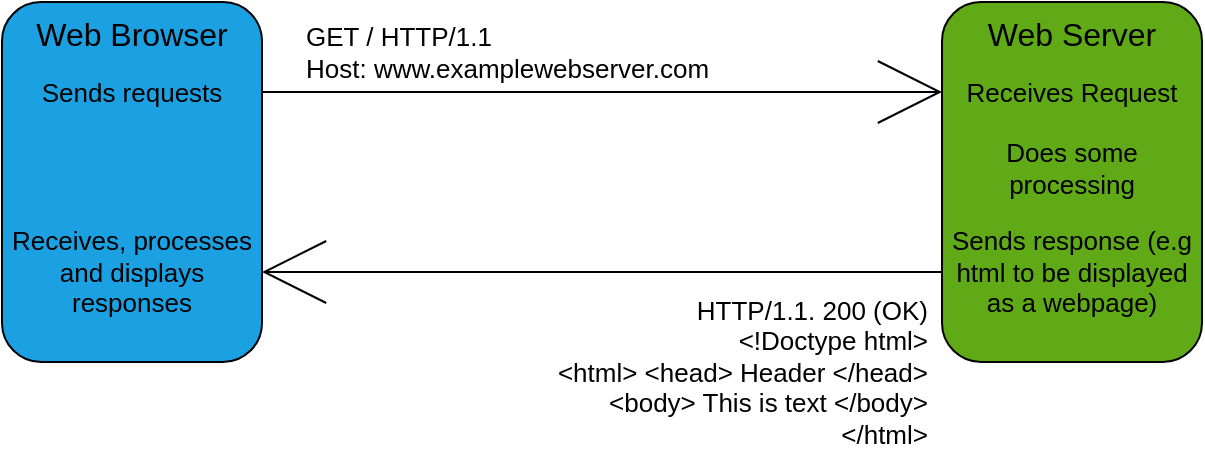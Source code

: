 <mxfile>
    <diagram id="nmac82fc1uMjFz-vWk6l" name="Page-1">
        <mxGraphModel dx="1135" dy="1122" grid="1" gridSize="10" guides="1" tooltips="1" connect="1" arrows="1" fold="1" page="1" pageScale="1" pageWidth="850" pageHeight="1100" math="0" shadow="0">
            <root>
                <mxCell id="0"/>
                <mxCell id="1" parent="0"/>
                <mxCell id="4" style="edgeStyle=none;html=1;exitX=1;exitY=0.25;exitDx=0;exitDy=0;entryX=0;entryY=0.25;entryDx=0;entryDy=0;endArrow=open;endFill=0;endSize=30;" edge="1" parent="1" source="2" target="3">
                    <mxGeometry relative="1" as="geometry"/>
                </mxCell>
                <mxCell id="2" value="Web Browser" style="rounded=1;whiteSpace=wrap;html=1;fontSize=16;verticalAlign=top;fillColor=#1ba1e2;fontColor=#000000;strokeColor=#000000;" vertex="1" parent="1">
                    <mxGeometry x="80" y="60" width="130" height="180" as="geometry"/>
                </mxCell>
                <mxCell id="5" style="edgeStyle=none;html=1;exitX=0;exitY=0.75;exitDx=0;exitDy=0;entryX=1;entryY=0.75;entryDx=0;entryDy=0;endArrow=open;endFill=0;endSize=30;" edge="1" parent="1" source="3" target="2">
                    <mxGeometry relative="1" as="geometry"/>
                </mxCell>
                <mxCell id="3" value="Web Server" style="rounded=1;whiteSpace=wrap;html=1;fontSize=16;verticalAlign=top;strokeColor=#000000;fillColor=#60a917;fontColor=#000000;" vertex="1" parent="1">
                    <mxGeometry x="550" y="60" width="130" height="180" as="geometry"/>
                </mxCell>
                <mxCell id="6" value="Sends requests" style="text;html=1;strokeColor=none;fillColor=none;align=center;verticalAlign=middle;whiteSpace=wrap;rounded=0;fontSize=13;fontColor=#000000;" vertex="1" parent="1">
                    <mxGeometry x="80" y="90" width="130" height="30" as="geometry"/>
                </mxCell>
                <mxCell id="7" value="Receives, processes and displays responses" style="text;html=1;strokeColor=none;fillColor=none;align=center;verticalAlign=middle;whiteSpace=wrap;rounded=0;fontSize=13;fontColor=#000000;" vertex="1" parent="1">
                    <mxGeometry x="80" y="180" width="130" height="30" as="geometry"/>
                </mxCell>
                <mxCell id="8" value="Receives Request" style="text;html=1;strokeColor=none;fillColor=none;align=center;verticalAlign=middle;whiteSpace=wrap;rounded=0;fontSize=13;fontColor=#000000;" vertex="1" parent="1">
                    <mxGeometry x="550" y="90" width="130" height="30" as="geometry"/>
                </mxCell>
                <mxCell id="9" value="Does some processing" style="text;html=1;strokeColor=none;fillColor=none;align=center;verticalAlign=middle;whiteSpace=wrap;rounded=0;fontSize=13;fontColor=#000000;" vertex="1" parent="1">
                    <mxGeometry x="550" y="128" width="130" height="30" as="geometry"/>
                </mxCell>
                <mxCell id="10" value="Sends response (e.g html to be displayed as a webpage)" style="text;html=1;strokeColor=none;fillColor=none;align=center;verticalAlign=middle;whiteSpace=wrap;rounded=0;fontSize=13;fontColor=#000000;" vertex="1" parent="1">
                    <mxGeometry x="550" y="180" width="130" height="30" as="geometry"/>
                </mxCell>
                <mxCell id="11" value="GET / HTTP/1.1&lt;br&gt;Host: www.examplewebserver.com" style="text;html=1;strokeColor=none;fillColor=none;align=left;verticalAlign=middle;whiteSpace=wrap;rounded=0;fontSize=13;fontColor=#000000;" vertex="1" parent="1">
                    <mxGeometry x="230" y="70" width="240" height="30" as="geometry"/>
                </mxCell>
                <mxCell id="12" value="HTTP/1.1. 200 (OK)&lt;br&gt;&amp;lt;!Doctype html&amp;gt;&lt;br&gt;&amp;lt;html&amp;gt; &amp;lt;head&amp;gt; Header &amp;lt;/head&amp;gt;&lt;br&gt;&amp;lt;body&amp;gt; This is text &amp;lt;/body&amp;gt;&lt;br&gt;&amp;lt;/html&amp;gt;" style="text;html=1;strokeColor=none;fillColor=none;align=right;verticalAlign=middle;whiteSpace=wrap;rounded=0;fontSize=13;fontColor=#000000;" vertex="1" parent="1">
                    <mxGeometry x="305" y="230" width="240" height="30" as="geometry"/>
                </mxCell>
            </root>
        </mxGraphModel>
    </diagram>
</mxfile>